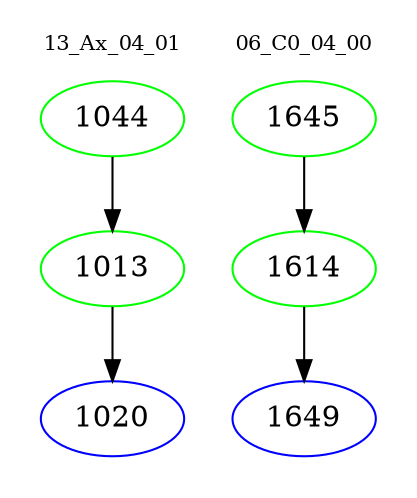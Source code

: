 digraph{
subgraph cluster_0 {
color = white
label = "13_Ax_04_01";
fontsize=10;
T0_1044 [label="1044", color="green"]
T0_1044 -> T0_1013 [color="black"]
T0_1013 [label="1013", color="green"]
T0_1013 -> T0_1020 [color="black"]
T0_1020 [label="1020", color="blue"]
}
subgraph cluster_1 {
color = white
label = "06_C0_04_00";
fontsize=10;
T1_1645 [label="1645", color="green"]
T1_1645 -> T1_1614 [color="black"]
T1_1614 [label="1614", color="green"]
T1_1614 -> T1_1649 [color="black"]
T1_1649 [label="1649", color="blue"]
}
}

